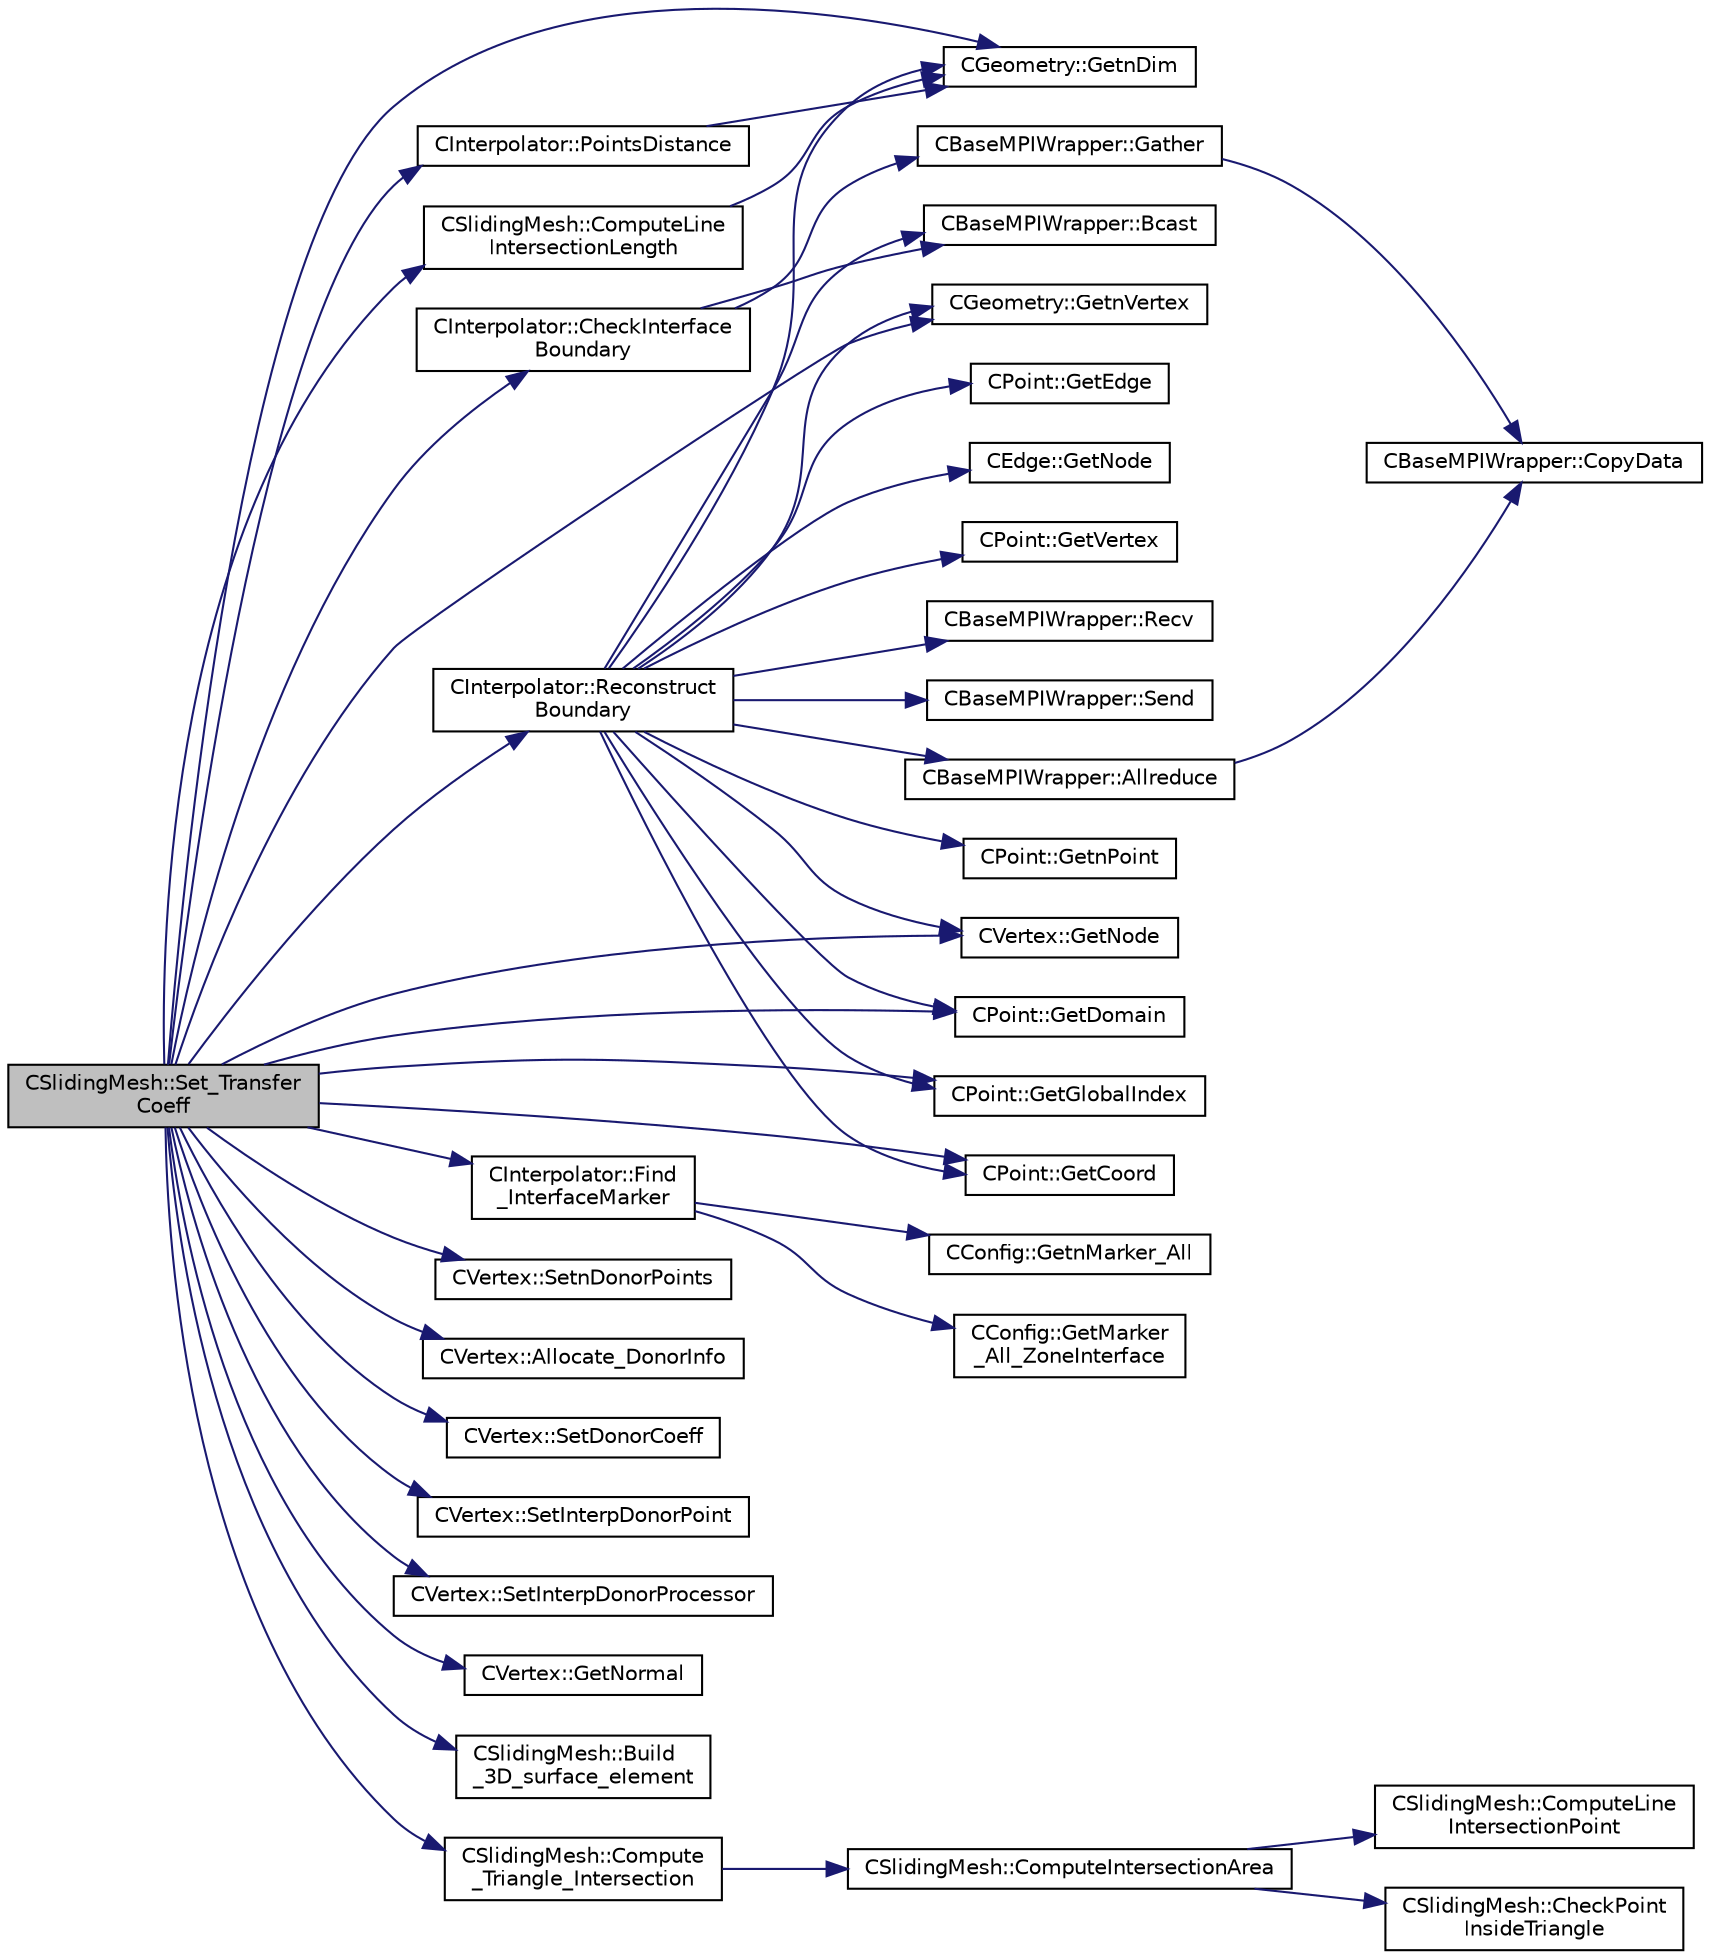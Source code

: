 digraph "CSlidingMesh::Set_TransferCoeff"
{
  edge [fontname="Helvetica",fontsize="10",labelfontname="Helvetica",labelfontsize="10"];
  node [fontname="Helvetica",fontsize="10",shape=record];
  rankdir="LR";
  Node74 [label="CSlidingMesh::Set_Transfer\lCoeff",height=0.2,width=0.4,color="black", fillcolor="grey75", style="filled", fontcolor="black"];
  Node74 -> Node75 [color="midnightblue",fontsize="10",style="solid",fontname="Helvetica"];
  Node75 [label="CGeometry::GetnDim",height=0.2,width=0.4,color="black", fillcolor="white", style="filled",URL="$class_c_geometry.html#a2af01006c0c4f74ba089582f1a3587fe",tooltip="Get number of coordinates. "];
  Node74 -> Node76 [color="midnightblue",fontsize="10",style="solid",fontname="Helvetica"];
  Node76 [label="CInterpolator::Find\l_InterfaceMarker",height=0.2,width=0.4,color="black", fillcolor="white", style="filled",URL="$class_c_interpolator.html#a34916a96991dfe596a4ad13b40e7333e",tooltip="Find the index of the interface marker shared by that zone. "];
  Node76 -> Node77 [color="midnightblue",fontsize="10",style="solid",fontname="Helvetica"];
  Node77 [label="CConfig::GetnMarker_All",height=0.2,width=0.4,color="black", fillcolor="white", style="filled",URL="$class_c_config.html#a300c4884edfc0c2acf395036439004f4",tooltip="Get the total number of boundary markers including send/receive domains. "];
  Node76 -> Node78 [color="midnightblue",fontsize="10",style="solid",fontname="Helvetica"];
  Node78 [label="CConfig::GetMarker\l_All_ZoneInterface",height=0.2,width=0.4,color="black", fillcolor="white", style="filled",URL="$class_c_config.html#ad7e1b2f0ee9749cc62c5394ae761ae0e",tooltip="Get the FSI interface information for a marker val_marker. "];
  Node74 -> Node79 [color="midnightblue",fontsize="10",style="solid",fontname="Helvetica"];
  Node79 [label="CInterpolator::CheckInterface\lBoundary",height=0.2,width=0.4,color="black", fillcolor="white", style="filled",URL="$class_c_interpolator.html#a9c2a32da64f71f2a572432aea04a74bf",tooltip="Check whether the interface should be processed or not. "];
  Node79 -> Node80 [color="midnightblue",fontsize="10",style="solid",fontname="Helvetica"];
  Node80 [label="CBaseMPIWrapper::Gather",height=0.2,width=0.4,color="black", fillcolor="white", style="filled",URL="$class_c_base_m_p_i_wrapper.html#a39e59958c13f7fefc74062ba2ff149f1"];
  Node80 -> Node81 [color="midnightblue",fontsize="10",style="solid",fontname="Helvetica"];
  Node81 [label="CBaseMPIWrapper::CopyData",height=0.2,width=0.4,color="black", fillcolor="white", style="filled",URL="$class_c_base_m_p_i_wrapper.html#a4725cc1dd65b161b483e812a538a5e36"];
  Node79 -> Node82 [color="midnightblue",fontsize="10",style="solid",fontname="Helvetica"];
  Node82 [label="CBaseMPIWrapper::Bcast",height=0.2,width=0.4,color="black", fillcolor="white", style="filled",URL="$class_c_base_m_p_i_wrapper.html#ae816a2f124ea5ae95337418462514df5"];
  Node74 -> Node83 [color="midnightblue",fontsize="10",style="solid",fontname="Helvetica"];
  Node83 [label="CGeometry::GetnVertex",height=0.2,width=0.4,color="black", fillcolor="white", style="filled",URL="$class_c_geometry.html#a55427e474834af1941e13750b17975be",tooltip="Get number of vertices. "];
  Node74 -> Node84 [color="midnightblue",fontsize="10",style="solid",fontname="Helvetica"];
  Node84 [label="CInterpolator::Reconstruct\lBoundary",height=0.2,width=0.4,color="black", fillcolor="white", style="filled",URL="$class_c_interpolator.html#a0e540fa087c1e38014304821955de9e3",tooltip="Recontstruct the boundary connectivity from parallel partitioning and broadcasts it to all threads..."];
  Node84 -> Node75 [color="midnightblue",fontsize="10",style="solid",fontname="Helvetica"];
  Node84 -> Node83 [color="midnightblue",fontsize="10",style="solid",fontname="Helvetica"];
  Node84 -> Node85 [color="midnightblue",fontsize="10",style="solid",fontname="Helvetica"];
  Node85 [label="CVertex::GetNode",height=0.2,width=0.4,color="black", fillcolor="white", style="filled",URL="$class_c_vertex.html#a95c513bf927464157ed96b6c79779a1f",tooltip="Get the node of the vertex. "];
  Node84 -> Node86 [color="midnightblue",fontsize="10",style="solid",fontname="Helvetica"];
  Node86 [label="CPoint::GetDomain",height=0.2,width=0.4,color="black", fillcolor="white", style="filled",URL="$class_c_point.html#a1d7e22a60d4cfef356af1cba2bab3e55",tooltip="For parallel computation, its indicates if a point must be computed or not. "];
  Node84 -> Node87 [color="midnightblue",fontsize="10",style="solid",fontname="Helvetica"];
  Node87 [label="CPoint::GetGlobalIndex",height=0.2,width=0.4,color="black", fillcolor="white", style="filled",URL="$class_c_point.html#ab546170a5a03ef210a75fc5531910050",tooltip="Get the global index in a parallel computation. "];
  Node84 -> Node88 [color="midnightblue",fontsize="10",style="solid",fontname="Helvetica"];
  Node88 [label="CPoint::GetCoord",height=0.2,width=0.4,color="black", fillcolor="white", style="filled",URL="$class_c_point.html#a95fe081d22e96e190cb3edcbf0d6525f",tooltip="Get the coordinates dor the control volume. "];
  Node84 -> Node89 [color="midnightblue",fontsize="10",style="solid",fontname="Helvetica"];
  Node89 [label="CPoint::GetnPoint",height=0.2,width=0.4,color="black", fillcolor="white", style="filled",URL="$class_c_point.html#adbb78f3c01711ed0349897f845e3f2d8",tooltip="Get the number of points that compose the control volume. "];
  Node84 -> Node90 [color="midnightblue",fontsize="10",style="solid",fontname="Helvetica"];
  Node90 [label="CPoint::GetEdge",height=0.2,width=0.4,color="black", fillcolor="white", style="filled",URL="$class_c_point.html#ab38e63c5f4c18c6353ce10d55b94f4e2",tooltip="Get all the edges that compose the control volume. "];
  Node84 -> Node91 [color="midnightblue",fontsize="10",style="solid",fontname="Helvetica"];
  Node91 [label="CEdge::GetNode",height=0.2,width=0.4,color="black", fillcolor="white", style="filled",URL="$class_c_edge.html#aee33b61d646e3fe59a4e23284ab1bf33",tooltip="Get the nodes of the edge. "];
  Node84 -> Node92 [color="midnightblue",fontsize="10",style="solid",fontname="Helvetica"];
  Node92 [label="CPoint::GetVertex",height=0.2,width=0.4,color="black", fillcolor="white", style="filled",URL="$class_c_point.html#aceac27af50af6500a034b86b329532a0",tooltip="Get the vertex that compose the control volume for a marker. "];
  Node84 -> Node93 [color="midnightblue",fontsize="10",style="solid",fontname="Helvetica"];
  Node93 [label="CBaseMPIWrapper::Allreduce",height=0.2,width=0.4,color="black", fillcolor="white", style="filled",URL="$class_c_base_m_p_i_wrapper.html#a637b6fd917a8ca91ce748ba88e0d66b6"];
  Node93 -> Node81 [color="midnightblue",fontsize="10",style="solid",fontname="Helvetica"];
  Node84 -> Node94 [color="midnightblue",fontsize="10",style="solid",fontname="Helvetica"];
  Node94 [label="CBaseMPIWrapper::Recv",height=0.2,width=0.4,color="black", fillcolor="white", style="filled",URL="$class_c_base_m_p_i_wrapper.html#a2a0cf206352327fc745b3848b8c6d130"];
  Node84 -> Node95 [color="midnightblue",fontsize="10",style="solid",fontname="Helvetica"];
  Node95 [label="CBaseMPIWrapper::Send",height=0.2,width=0.4,color="black", fillcolor="white", style="filled",URL="$class_c_base_m_p_i_wrapper.html#a69f265853f7b081427a7a9d3d8151fbd"];
  Node84 -> Node82 [color="midnightblue",fontsize="10",style="solid",fontname="Helvetica"];
  Node74 -> Node85 [color="midnightblue",fontsize="10",style="solid",fontname="Helvetica"];
  Node74 -> Node86 [color="midnightblue",fontsize="10",style="solid",fontname="Helvetica"];
  Node74 -> Node88 [color="midnightblue",fontsize="10",style="solid",fontname="Helvetica"];
  Node74 -> Node96 [color="midnightblue",fontsize="10",style="solid",fontname="Helvetica"];
  Node96 [label="CInterpolator::PointsDistance",height=0.2,width=0.4,color="black", fillcolor="white", style="filled",URL="$class_c_interpolator.html#a15a536f1d2f5b304828c28114d75d1f4",tooltip="compute distance between 2 points "];
  Node96 -> Node75 [color="midnightblue",fontsize="10",style="solid",fontname="Helvetica"];
  Node74 -> Node87 [color="midnightblue",fontsize="10",style="solid",fontname="Helvetica"];
  Node74 -> Node97 [color="midnightblue",fontsize="10",style="solid",fontname="Helvetica"];
  Node97 [label="CSlidingMesh::ComputeLine\lIntersectionLength",height=0.2,width=0.4,color="black", fillcolor="white", style="filled",URL="$class_c_sliding_mesh.html#a632741380526ee7c8f761548e7ef50ee",tooltip="For 2-Dimensional grids, compute intersection length of two segments projected along a given directio..."];
  Node97 -> Node75 [color="midnightblue",fontsize="10",style="solid",fontname="Helvetica"];
  Node74 -> Node98 [color="midnightblue",fontsize="10",style="solid",fontname="Helvetica"];
  Node98 [label="CVertex::SetnDonorPoints",height=0.2,width=0.4,color="black", fillcolor="white", style="filled",URL="$class_c_vertex.html#a44d33cf4328e7536b9e369aa316f22e1",tooltip="Set the value of nDonor_Points. "];
  Node74 -> Node99 [color="midnightblue",fontsize="10",style="solid",fontname="Helvetica"];
  Node99 [label="CVertex::Allocate_DonorInfo",height=0.2,width=0.4,color="black", fillcolor="white", style="filled",URL="$class_c_vertex.html#a7f3097457b1ed06f44ffbdef83e0ac95",tooltip="Allocate memory based on how many donor points need to be stored. Uses nDonor_Points. "];
  Node74 -> Node100 [color="midnightblue",fontsize="10",style="solid",fontname="Helvetica"];
  Node100 [label="CVertex::SetDonorCoeff",height=0.2,width=0.4,color="black", fillcolor="white", style="filled",URL="$class_c_vertex.html#a29156fe2ff5bac10769432ad808c9e41",tooltip="Set the coefficient value of a donor point. "];
  Node74 -> Node101 [color="midnightblue",fontsize="10",style="solid",fontname="Helvetica"];
  Node101 [label="CVertex::SetInterpDonorPoint",height=0.2,width=0.4,color="black", fillcolor="white", style="filled",URL="$class_c_vertex.html#a0153fb00aef6d2a84547c12b31b7e721",tooltip="Set the donor point of a vertex for interpolation across zones. "];
  Node74 -> Node102 [color="midnightblue",fontsize="10",style="solid",fontname="Helvetica"];
  Node102 [label="CVertex::SetInterpDonorProcessor",height=0.2,width=0.4,color="black", fillcolor="white", style="filled",URL="$class_c_vertex.html#a555c1fa2e815fdd77b7eec521d6d9aa9",tooltip="Set the donor point of a vertex for interpolation across zones. "];
  Node74 -> Node103 [color="midnightblue",fontsize="10",style="solid",fontname="Helvetica"];
  Node103 [label="CVertex::GetNormal",height=0.2,width=0.4,color="black", fillcolor="white", style="filled",URL="$class_c_vertex.html#a0d289163c6f3384822fcb9ae86fc1c39",tooltip="Copy the the normal vector of a face. "];
  Node74 -> Node104 [color="midnightblue",fontsize="10",style="solid",fontname="Helvetica"];
  Node104 [label="CSlidingMesh::Build\l_3D_surface_element",height=0.2,width=0.4,color="black", fillcolor="white", style="filled",URL="$class_c_sliding_mesh.html#af0642726aca45ec0226f9a97d112bf5f",tooltip="For 3-Dimensional grids, build the dual surface element. "];
  Node74 -> Node105 [color="midnightblue",fontsize="10",style="solid",fontname="Helvetica"];
  Node105 [label="CSlidingMesh::Compute\l_Triangle_Intersection",height=0.2,width=0.4,color="black", fillcolor="white", style="filled",URL="$class_c_sliding_mesh.html#ac3bdfa5cf559f126317074bf6ed13f81",tooltip="For 3-Dimensional grids, compute intersection area between two triangle projected on a given plane..."];
  Node105 -> Node106 [color="midnightblue",fontsize="10",style="solid",fontname="Helvetica"];
  Node106 [label="CSlidingMesh::ComputeIntersectionArea",height=0.2,width=0.4,color="black", fillcolor="white", style="filled",URL="$class_c_sliding_mesh.html#a21d1b13747a6ed480a67f75442276f01",tooltip="For 3-Dimensional grids, compute intersection area between two triangle projected on a given plane P1..."];
  Node106 -> Node107 [color="midnightblue",fontsize="10",style="solid",fontname="Helvetica"];
  Node107 [label="CSlidingMesh::CheckPoint\lInsideTriangle",height=0.2,width=0.4,color="black", fillcolor="white", style="filled",URL="$class_c_sliding_mesh.html#a50fae39c2e8715bed0a7c0a806667159",tooltip="For N-Dimensional grids, check whether a point is inside a triangle specified by 3 T points..."];
  Node106 -> Node108 [color="midnightblue",fontsize="10",style="solid",fontname="Helvetica"];
  Node108 [label="CSlidingMesh::ComputeLine\lIntersectionPoint",height=0.2,width=0.4,color="black", fillcolor="white", style="filled",URL="$class_c_sliding_mesh.html#a98d154a814c506b22222115de8fe771e",tooltip="For 2-Dimensional grids, check whether, and compute, two lines are intersecting. "];
}
